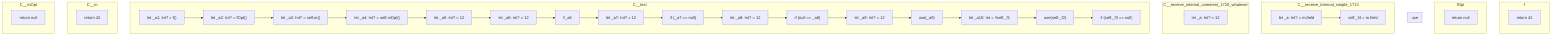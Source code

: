 graph TD
subgraph f
    f_148["return 42"]:::exitNode
end
subgraph fOpt
    fOpt_149["return null"]:::exitNode
end
subgraph use
end
subgraph C__receive_internal_simple_1713
    C__receive_internal_simple_1713_150["let _a: Int? = m.field"]
    C__receive_internal_simple_1713_151["self._f4 = m.field"]:::exitNode
    C__receive_internal_simple_1713_150 --> C__receive_internal_simple_1713_151
end
subgraph C__receive_internal_comment_1720_whatever
    C__receive_internal_comment_1720_whatever_153["let _a: Int? = 12"]:::exitNode
end
subgraph C__test
    C__test_154["let _a1: Int? = f()"]
    C__test_155["let _a2: Int? = fOpt()"]
    C__test_157["let _a3: Int? = self.m()"]
    C__test_159["let _a4: Int? = self.mOpt()"]
    C__test_161["let _a5: Int? = 12"]
    C__test_163["let _a6: Int? = 12"]
    C__test_165["!!_a6"]
    C__test_167["let _a7: Int? = 12"]
    C__test_169["if (_a7 == null)"]
    C__test_171["let _a8: Int? = 12"]
    C__test_173["if (null == _a8)"]
    C__test_175["let _a9: Int? = 12"]
    C__test_177["use(_a9)"]
    C__test_179["let _a10: Int = !!self._f1"]
    C__test_181["use(self._f2)"]
    C__test_183["if (self._f3 == null)"]:::exitNode
    C__test_154 --> C__test_155
    C__test_155 --> C__test_157
    C__test_157 --> C__test_159
    C__test_159 --> C__test_161
    C__test_161 --> C__test_163
    C__test_163 --> C__test_165
    C__test_165 --> C__test_167
    C__test_167 --> C__test_169
    C__test_169 --> C__test_171
    C__test_171 --> C__test_173
    C__test_173 --> C__test_175
    C__test_175 --> C__test_177
    C__test_177 --> C__test_179
    C__test_179 --> C__test_181
    C__test_181 --> C__test_183
end
subgraph C__m
    C__m_185["return 42"]:::exitNode
end
subgraph C__mOpt
    C__mOpt_186["return null"]:::exitNode
end